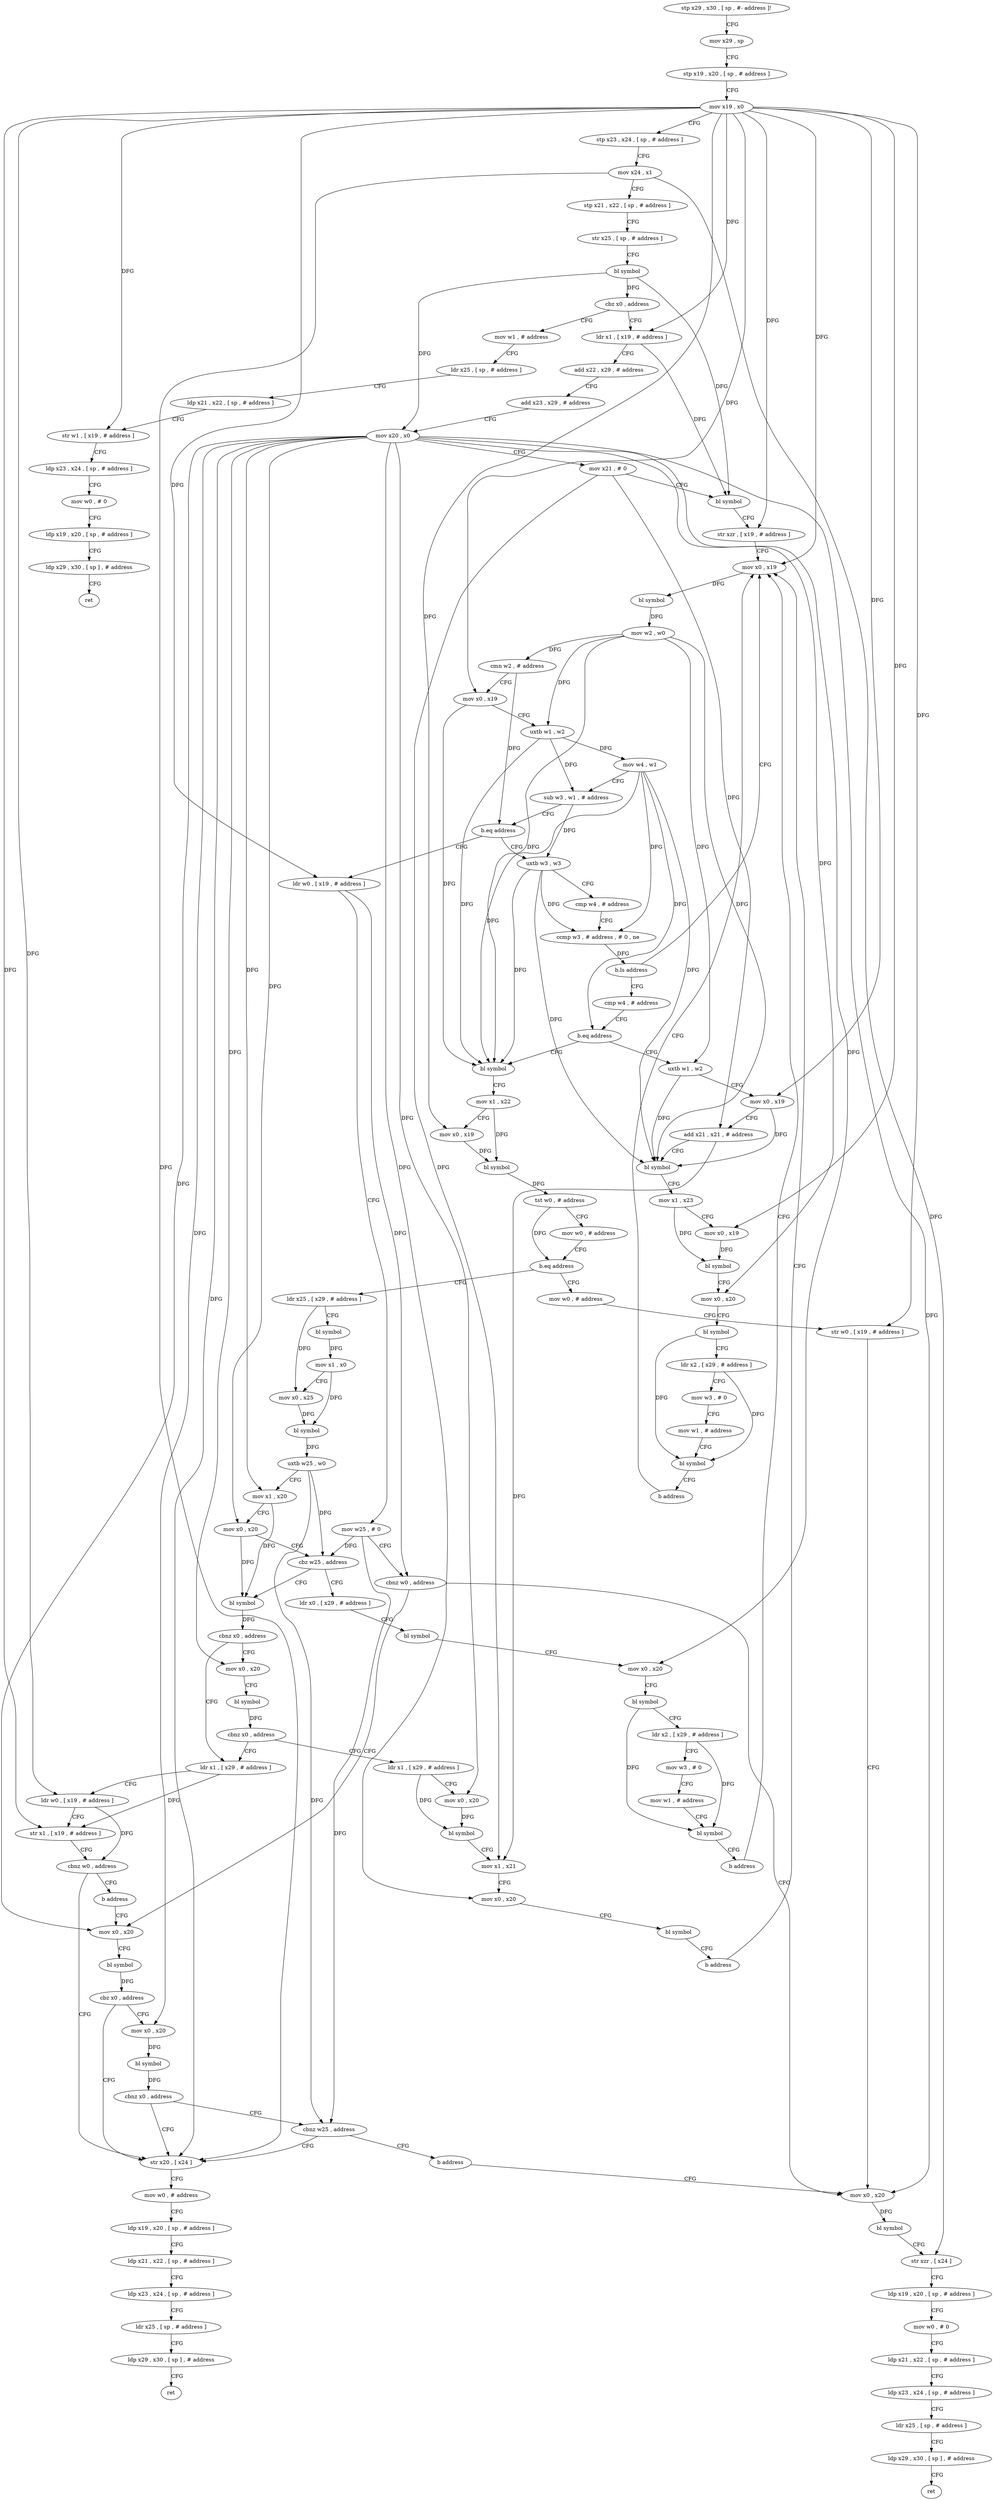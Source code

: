 digraph "func" {
"105896" [label = "stp x29 , x30 , [ sp , #- address ]!" ]
"105900" [label = "mov x29 , sp" ]
"105904" [label = "stp x19 , x20 , [ sp , # address ]" ]
"105908" [label = "mov x19 , x0" ]
"105912" [label = "stp x23 , x24 , [ sp , # address ]" ]
"105916" [label = "mov x24 , x1" ]
"105920" [label = "stp x21 , x22 , [ sp , # address ]" ]
"105924" [label = "str x25 , [ sp , # address ]" ]
"105928" [label = "bl symbol" ]
"105932" [label = "cbz x0 , address" ]
"106336" [label = "mov w1 , # address" ]
"105936" [label = "ldr x1 , [ x19 , # address ]" ]
"106340" [label = "ldr x25 , [ sp , # address ]" ]
"106344" [label = "ldp x21 , x22 , [ sp , # address ]" ]
"106348" [label = "str w1 , [ x19 , # address ]" ]
"106352" [label = "ldp x23 , x24 , [ sp , # address ]" ]
"106356" [label = "mov w0 , # 0" ]
"106360" [label = "ldp x19 , x20 , [ sp , # address ]" ]
"106364" [label = "ldp x29 , x30 , [ sp ] , # address" ]
"106368" [label = "ret" ]
"105940" [label = "add x22 , x29 , # address" ]
"105944" [label = "add x23 , x29 , # address" ]
"105948" [label = "mov x20 , x0" ]
"105952" [label = "mov x21 , # 0" ]
"105956" [label = "bl symbol" ]
"105960" [label = "str xzr , [ x19 , # address ]" ]
"105964" [label = "mov x0 , x19" ]
"106232" [label = "ldr w0 , [ x19 , # address ]" ]
"106236" [label = "mov w25 , # 0" ]
"106240" [label = "cbnz w0 , address" ]
"106296" [label = "mov x0 , x20" ]
"106244" [label = "mov x0 , x20" ]
"106000" [label = "uxtb w3 , w3" ]
"106004" [label = "cmp w4 , # address" ]
"106008" [label = "ccmp w3 , # address , # 0 , ne" ]
"106012" [label = "b.ls address" ]
"106016" [label = "cmp w4 , # address" ]
"106300" [label = "bl symbol" ]
"106304" [label = "str xzr , [ x24 ]" ]
"106308" [label = "ldp x19 , x20 , [ sp , # address ]" ]
"106312" [label = "mov w0 , # 0" ]
"106316" [label = "ldp x21 , x22 , [ sp , # address ]" ]
"106320" [label = "ldp x23 , x24 , [ sp , # address ]" ]
"106324" [label = "ldr x25 , [ sp , # address ]" ]
"106328" [label = "ldp x29 , x30 , [ sp ] , # address" ]
"106332" [label = "ret" ]
"106248" [label = "bl symbol" ]
"106252" [label = "cbz x0 , address" ]
"106392" [label = "mov x0 , x20" ]
"106256" [label = "str x20 , [ x24 ]" ]
"105968" [label = "bl symbol" ]
"105972" [label = "mov w2 , w0" ]
"105976" [label = "cmn w2 , # address" ]
"105980" [label = "mov x0 , x19" ]
"105984" [label = "uxtb w1 , w2" ]
"105988" [label = "mov w4 , w1" ]
"105992" [label = "sub w3 , w1 , # address" ]
"105996" [label = "b.eq address" ]
"106020" [label = "b.eq address" ]
"106176" [label = "uxtb w1 , w2" ]
"106024" [label = "bl symbol" ]
"106396" [label = "bl symbol" ]
"106400" [label = "cbnz x0 , address" ]
"106404" [label = "cbnz w25 , address" ]
"106260" [label = "mov w0 , # address" ]
"106264" [label = "ldp x19 , x20 , [ sp , # address ]" ]
"106268" [label = "ldp x21 , x22 , [ sp , # address ]" ]
"106272" [label = "ldp x23 , x24 , [ sp , # address ]" ]
"106276" [label = "ldr x25 , [ sp , # address ]" ]
"106280" [label = "ldp x29 , x30 , [ sp ] , # address" ]
"106284" [label = "ret" ]
"106180" [label = "mov x0 , x19" ]
"106184" [label = "add x21 , x21 , # address" ]
"106188" [label = "bl symbol" ]
"106192" [label = "mov x1 , x23" ]
"106196" [label = "mov x0 , x19" ]
"106200" [label = "bl symbol" ]
"106204" [label = "mov x0 , x20" ]
"106208" [label = "bl symbol" ]
"106212" [label = "ldr x2 , [ x29 , # address ]" ]
"106216" [label = "mov w3 , # 0" ]
"106220" [label = "mov w1 , # address" ]
"106224" [label = "bl symbol" ]
"106228" [label = "b address" ]
"106028" [label = "mov x1 , x22" ]
"106032" [label = "mov x0 , x19" ]
"106036" [label = "bl symbol" ]
"106040" [label = "tst w0 , # address" ]
"106044" [label = "mov w0 , # address" ]
"106048" [label = "b.eq address" ]
"106288" [label = "mov w0 , # address" ]
"106052" [label = "ldr x25 , [ x29 , # address ]" ]
"106408" [label = "b address" ]
"106292" [label = "str w0 , [ x19 , # address ]" ]
"106056" [label = "bl symbol" ]
"106060" [label = "mov x1 , x0" ]
"106064" [label = "mov x0 , x25" ]
"106068" [label = "bl symbol" ]
"106072" [label = "uxtb w25 , w0" ]
"106076" [label = "mov x1 , x20" ]
"106080" [label = "mov x0 , x20" ]
"106084" [label = "cbz w25 , address" ]
"106136" [label = "ldr x0 , [ x29 , # address ]" ]
"106088" [label = "bl symbol" ]
"106140" [label = "bl symbol" ]
"106144" [label = "mov x0 , x20" ]
"106148" [label = "bl symbol" ]
"106152" [label = "ldr x2 , [ x29 , # address ]" ]
"106156" [label = "mov w3 , # 0" ]
"106160" [label = "mov w1 , # address" ]
"106164" [label = "bl symbol" ]
"106168" [label = "b address" ]
"106092" [label = "cbnz x0 , address" ]
"106372" [label = "ldr x1 , [ x29 , # address ]" ]
"106096" [label = "mov x0 , x20" ]
"106376" [label = "ldr w0 , [ x19 , # address ]" ]
"106380" [label = "str x1 , [ x19 , # address ]" ]
"106384" [label = "cbnz w0 , address" ]
"106388" [label = "b address" ]
"106100" [label = "bl symbol" ]
"106104" [label = "cbnz x0 , address" ]
"106108" [label = "ldr x1 , [ x29 , # address ]" ]
"106112" [label = "mov x0 , x20" ]
"106116" [label = "bl symbol" ]
"106120" [label = "mov x1 , x21" ]
"106124" [label = "mov x0 , x20" ]
"106128" [label = "bl symbol" ]
"106132" [label = "b address" ]
"105896" -> "105900" [ label = "CFG" ]
"105900" -> "105904" [ label = "CFG" ]
"105904" -> "105908" [ label = "CFG" ]
"105908" -> "105912" [ label = "CFG" ]
"105908" -> "106348" [ label = "DFG" ]
"105908" -> "105936" [ label = "DFG" ]
"105908" -> "105960" [ label = "DFG" ]
"105908" -> "105964" [ label = "DFG" ]
"105908" -> "105980" [ label = "DFG" ]
"105908" -> "106232" [ label = "DFG" ]
"105908" -> "106180" [ label = "DFG" ]
"105908" -> "106196" [ label = "DFG" ]
"105908" -> "106032" [ label = "DFG" ]
"105908" -> "106292" [ label = "DFG" ]
"105908" -> "106376" [ label = "DFG" ]
"105908" -> "106380" [ label = "DFG" ]
"105912" -> "105916" [ label = "CFG" ]
"105916" -> "105920" [ label = "CFG" ]
"105916" -> "106304" [ label = "DFG" ]
"105916" -> "106256" [ label = "DFG" ]
"105920" -> "105924" [ label = "CFG" ]
"105924" -> "105928" [ label = "CFG" ]
"105928" -> "105932" [ label = "DFG" ]
"105928" -> "105948" [ label = "DFG" ]
"105928" -> "105956" [ label = "DFG" ]
"105932" -> "106336" [ label = "CFG" ]
"105932" -> "105936" [ label = "CFG" ]
"106336" -> "106340" [ label = "CFG" ]
"105936" -> "105940" [ label = "CFG" ]
"105936" -> "105956" [ label = "DFG" ]
"106340" -> "106344" [ label = "CFG" ]
"106344" -> "106348" [ label = "CFG" ]
"106348" -> "106352" [ label = "CFG" ]
"106352" -> "106356" [ label = "CFG" ]
"106356" -> "106360" [ label = "CFG" ]
"106360" -> "106364" [ label = "CFG" ]
"106364" -> "106368" [ label = "CFG" ]
"105940" -> "105944" [ label = "CFG" ]
"105944" -> "105948" [ label = "CFG" ]
"105948" -> "105952" [ label = "CFG" ]
"105948" -> "106296" [ label = "DFG" ]
"105948" -> "106244" [ label = "DFG" ]
"105948" -> "106392" [ label = "DFG" ]
"105948" -> "106256" [ label = "DFG" ]
"105948" -> "106204" [ label = "DFG" ]
"105948" -> "106076" [ label = "DFG" ]
"105948" -> "106080" [ label = "DFG" ]
"105948" -> "106144" [ label = "DFG" ]
"105948" -> "106096" [ label = "DFG" ]
"105948" -> "106112" [ label = "DFG" ]
"105948" -> "106124" [ label = "DFG" ]
"105952" -> "105956" [ label = "CFG" ]
"105952" -> "106184" [ label = "DFG" ]
"105952" -> "106120" [ label = "DFG" ]
"105956" -> "105960" [ label = "CFG" ]
"105960" -> "105964" [ label = "CFG" ]
"105964" -> "105968" [ label = "DFG" ]
"106232" -> "106236" [ label = "CFG" ]
"106232" -> "106240" [ label = "DFG" ]
"106236" -> "106240" [ label = "CFG" ]
"106236" -> "106404" [ label = "DFG" ]
"106236" -> "106084" [ label = "DFG" ]
"106240" -> "106296" [ label = "CFG" ]
"106240" -> "106244" [ label = "CFG" ]
"106296" -> "106300" [ label = "DFG" ]
"106244" -> "106248" [ label = "CFG" ]
"106000" -> "106004" [ label = "CFG" ]
"106000" -> "106008" [ label = "DFG" ]
"106000" -> "106188" [ label = "DFG" ]
"106000" -> "106024" [ label = "DFG" ]
"106004" -> "106008" [ label = "CFG" ]
"106008" -> "106012" [ label = "DFG" ]
"106012" -> "105964" [ label = "CFG" ]
"106012" -> "106016" [ label = "CFG" ]
"106016" -> "106020" [ label = "CFG" ]
"106300" -> "106304" [ label = "CFG" ]
"106304" -> "106308" [ label = "CFG" ]
"106308" -> "106312" [ label = "CFG" ]
"106312" -> "106316" [ label = "CFG" ]
"106316" -> "106320" [ label = "CFG" ]
"106320" -> "106324" [ label = "CFG" ]
"106324" -> "106328" [ label = "CFG" ]
"106328" -> "106332" [ label = "CFG" ]
"106248" -> "106252" [ label = "DFG" ]
"106252" -> "106392" [ label = "CFG" ]
"106252" -> "106256" [ label = "CFG" ]
"106392" -> "106396" [ label = "DFG" ]
"106256" -> "106260" [ label = "CFG" ]
"105968" -> "105972" [ label = "DFG" ]
"105972" -> "105976" [ label = "DFG" ]
"105972" -> "105984" [ label = "DFG" ]
"105972" -> "106176" [ label = "DFG" ]
"105972" -> "106188" [ label = "DFG" ]
"105972" -> "106024" [ label = "DFG" ]
"105976" -> "105980" [ label = "CFG" ]
"105976" -> "105996" [ label = "DFG" ]
"105980" -> "105984" [ label = "CFG" ]
"105980" -> "106024" [ label = "DFG" ]
"105984" -> "105988" [ label = "DFG" ]
"105984" -> "105992" [ label = "DFG" ]
"105984" -> "106024" [ label = "DFG" ]
"105988" -> "105992" [ label = "CFG" ]
"105988" -> "106008" [ label = "DFG" ]
"105988" -> "106020" [ label = "DFG" ]
"105988" -> "106188" [ label = "DFG" ]
"105988" -> "106024" [ label = "DFG" ]
"105992" -> "105996" [ label = "CFG" ]
"105992" -> "106000" [ label = "DFG" ]
"105996" -> "106232" [ label = "CFG" ]
"105996" -> "106000" [ label = "CFG" ]
"106020" -> "106176" [ label = "CFG" ]
"106020" -> "106024" [ label = "CFG" ]
"106176" -> "106180" [ label = "CFG" ]
"106176" -> "106188" [ label = "DFG" ]
"106024" -> "106028" [ label = "CFG" ]
"106396" -> "106400" [ label = "DFG" ]
"106400" -> "106256" [ label = "CFG" ]
"106400" -> "106404" [ label = "CFG" ]
"106404" -> "106256" [ label = "CFG" ]
"106404" -> "106408" [ label = "CFG" ]
"106260" -> "106264" [ label = "CFG" ]
"106264" -> "106268" [ label = "CFG" ]
"106268" -> "106272" [ label = "CFG" ]
"106272" -> "106276" [ label = "CFG" ]
"106276" -> "106280" [ label = "CFG" ]
"106280" -> "106284" [ label = "CFG" ]
"106180" -> "106184" [ label = "CFG" ]
"106180" -> "106188" [ label = "DFG" ]
"106184" -> "106188" [ label = "CFG" ]
"106184" -> "106120" [ label = "DFG" ]
"106188" -> "106192" [ label = "CFG" ]
"106192" -> "106196" [ label = "CFG" ]
"106192" -> "106200" [ label = "DFG" ]
"106196" -> "106200" [ label = "DFG" ]
"106200" -> "106204" [ label = "CFG" ]
"106204" -> "106208" [ label = "CFG" ]
"106208" -> "106212" [ label = "CFG" ]
"106208" -> "106224" [ label = "DFG" ]
"106212" -> "106216" [ label = "CFG" ]
"106212" -> "106224" [ label = "DFG" ]
"106216" -> "106220" [ label = "CFG" ]
"106220" -> "106224" [ label = "CFG" ]
"106224" -> "106228" [ label = "CFG" ]
"106228" -> "105964" [ label = "CFG" ]
"106028" -> "106032" [ label = "CFG" ]
"106028" -> "106036" [ label = "DFG" ]
"106032" -> "106036" [ label = "DFG" ]
"106036" -> "106040" [ label = "DFG" ]
"106040" -> "106044" [ label = "CFG" ]
"106040" -> "106048" [ label = "DFG" ]
"106044" -> "106048" [ label = "CFG" ]
"106048" -> "106288" [ label = "CFG" ]
"106048" -> "106052" [ label = "CFG" ]
"106288" -> "106292" [ label = "CFG" ]
"106052" -> "106056" [ label = "CFG" ]
"106052" -> "106064" [ label = "DFG" ]
"106408" -> "106296" [ label = "CFG" ]
"106292" -> "106296" [ label = "CFG" ]
"106056" -> "106060" [ label = "DFG" ]
"106060" -> "106064" [ label = "CFG" ]
"106060" -> "106068" [ label = "DFG" ]
"106064" -> "106068" [ label = "DFG" ]
"106068" -> "106072" [ label = "DFG" ]
"106072" -> "106076" [ label = "CFG" ]
"106072" -> "106404" [ label = "DFG" ]
"106072" -> "106084" [ label = "DFG" ]
"106076" -> "106080" [ label = "CFG" ]
"106076" -> "106088" [ label = "DFG" ]
"106080" -> "106084" [ label = "CFG" ]
"106080" -> "106088" [ label = "DFG" ]
"106084" -> "106136" [ label = "CFG" ]
"106084" -> "106088" [ label = "CFG" ]
"106136" -> "106140" [ label = "CFG" ]
"106088" -> "106092" [ label = "DFG" ]
"106140" -> "106144" [ label = "CFG" ]
"106144" -> "106148" [ label = "CFG" ]
"106148" -> "106152" [ label = "CFG" ]
"106148" -> "106164" [ label = "DFG" ]
"106152" -> "106156" [ label = "CFG" ]
"106152" -> "106164" [ label = "DFG" ]
"106156" -> "106160" [ label = "CFG" ]
"106160" -> "106164" [ label = "CFG" ]
"106164" -> "106168" [ label = "CFG" ]
"106168" -> "105964" [ label = "CFG" ]
"106092" -> "106372" [ label = "CFG" ]
"106092" -> "106096" [ label = "CFG" ]
"106372" -> "106376" [ label = "CFG" ]
"106372" -> "106380" [ label = "DFG" ]
"106096" -> "106100" [ label = "CFG" ]
"106376" -> "106380" [ label = "CFG" ]
"106376" -> "106384" [ label = "DFG" ]
"106380" -> "106384" [ label = "CFG" ]
"106384" -> "106256" [ label = "CFG" ]
"106384" -> "106388" [ label = "CFG" ]
"106388" -> "106244" [ label = "CFG" ]
"106100" -> "106104" [ label = "DFG" ]
"106104" -> "106372" [ label = "CFG" ]
"106104" -> "106108" [ label = "CFG" ]
"106108" -> "106112" [ label = "CFG" ]
"106108" -> "106116" [ label = "DFG" ]
"106112" -> "106116" [ label = "DFG" ]
"106116" -> "106120" [ label = "CFG" ]
"106120" -> "106124" [ label = "CFG" ]
"106124" -> "106128" [ label = "CFG" ]
"106128" -> "106132" [ label = "CFG" ]
"106132" -> "105964" [ label = "CFG" ]
}
